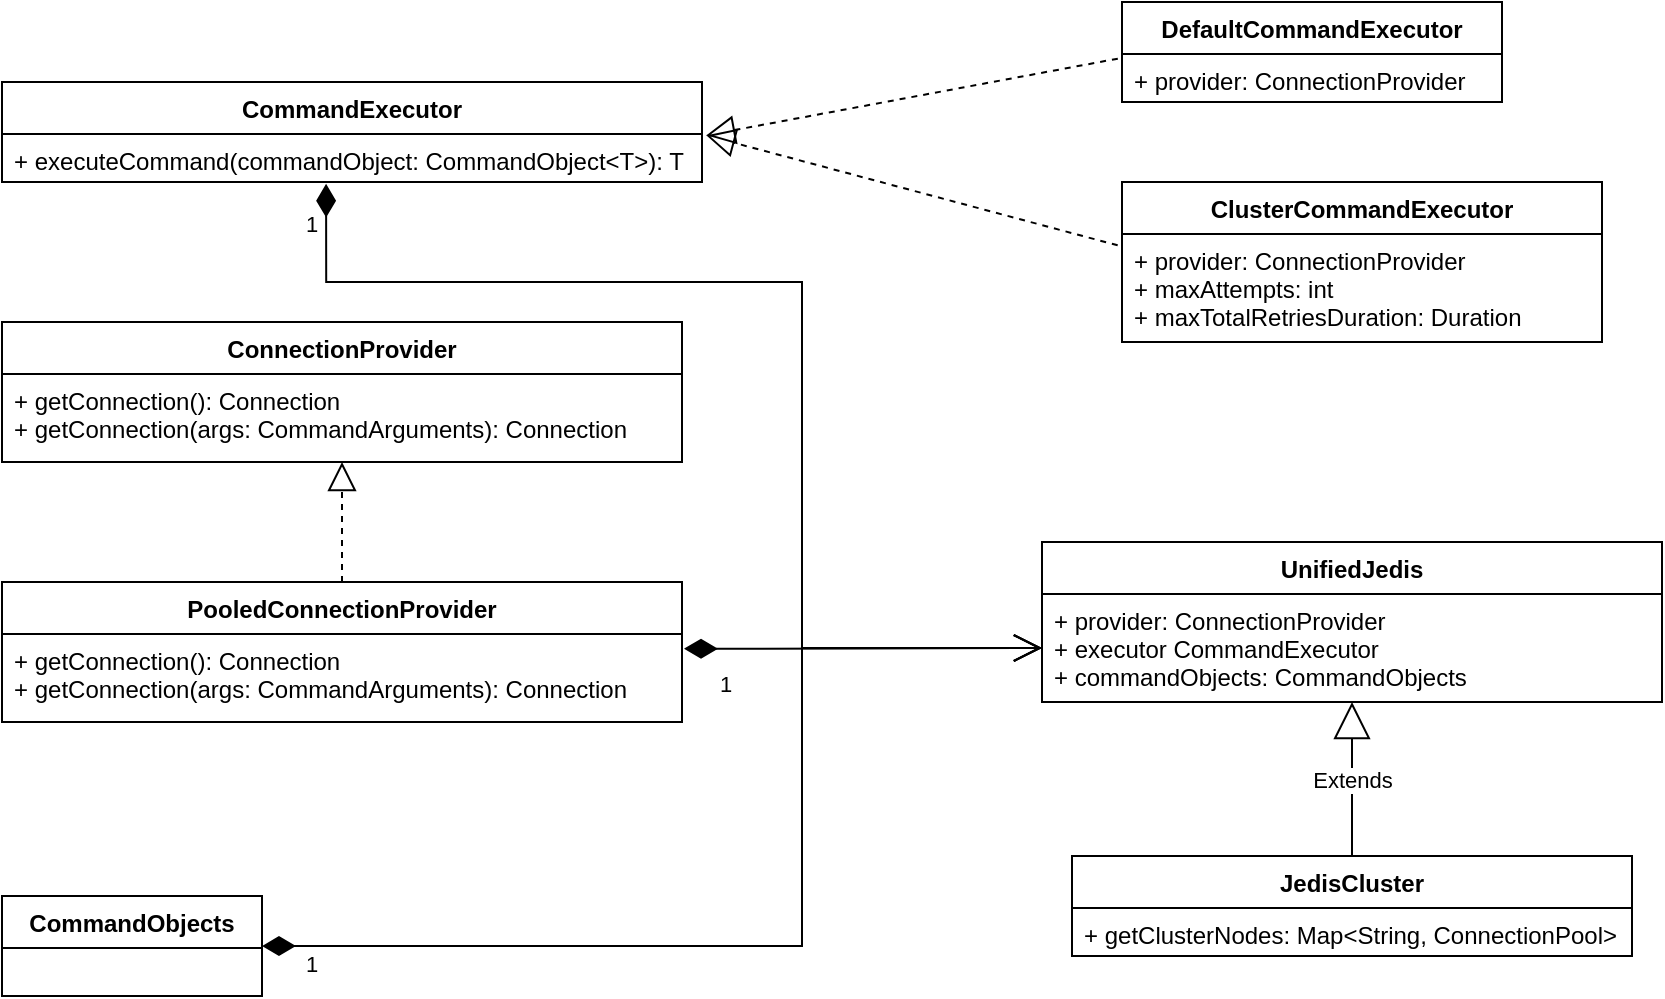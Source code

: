 <mxfile version="16.6.4" type="github">
  <diagram id="16u3QC0gG3P5N7qWQo-6" name="Page-1">
    <mxGraphModel dx="1822" dy="1240" grid="1" gridSize="10" guides="1" tooltips="1" connect="1" arrows="1" fold="1" page="1" pageScale="1" pageWidth="1169" pageHeight="827" math="0" shadow="0">
      <root>
        <mxCell id="0" />
        <mxCell id="1" parent="0" />
        <mxCell id="Vg_fdwR3Dp5vmPGhpIbs-1" value="ConnectionProvider" style="swimlane;fontStyle=1;align=center;verticalAlign=top;childLayout=stackLayout;horizontal=1;startSize=26;horizontalStack=0;resizeParent=1;resizeParentMax=0;resizeLast=0;collapsible=1;marginBottom=0;" vertex="1" parent="1">
          <mxGeometry x="120" y="560" width="340" height="70" as="geometry" />
        </mxCell>
        <mxCell id="Vg_fdwR3Dp5vmPGhpIbs-2" value="+ getConnection(): Connection&#xa;+ getConnection(args: CommandArguments): Connection" style="text;strokeColor=none;fillColor=none;align=left;verticalAlign=top;spacingLeft=4;spacingRight=4;overflow=hidden;rotatable=0;points=[[0,0.5],[1,0.5]];portConstraint=eastwest;" vertex="1" parent="Vg_fdwR3Dp5vmPGhpIbs-1">
          <mxGeometry y="26" width="340" height="44" as="geometry" />
        </mxCell>
        <mxCell id="Vg_fdwR3Dp5vmPGhpIbs-3" value="PooledConnectionProvider" style="swimlane;fontStyle=1;align=center;verticalAlign=top;childLayout=stackLayout;horizontal=1;startSize=26;horizontalStack=0;resizeParent=1;resizeParentMax=0;resizeLast=0;collapsible=1;marginBottom=0;" vertex="1" parent="1">
          <mxGeometry x="120" y="690" width="340" height="70" as="geometry" />
        </mxCell>
        <mxCell id="Vg_fdwR3Dp5vmPGhpIbs-4" value="+ getConnection(): Connection&#xa;+ getConnection(args: CommandArguments): Connection" style="text;strokeColor=none;fillColor=none;align=left;verticalAlign=top;spacingLeft=4;spacingRight=4;overflow=hidden;rotatable=0;points=[[0,0.5],[1,0.5]];portConstraint=eastwest;" vertex="1" parent="Vg_fdwR3Dp5vmPGhpIbs-3">
          <mxGeometry y="26" width="340" height="44" as="geometry" />
        </mxCell>
        <mxCell id="Vg_fdwR3Dp5vmPGhpIbs-5" value="UnifiedJedis" style="swimlane;fontStyle=1;align=center;verticalAlign=top;childLayout=stackLayout;horizontal=1;startSize=26;horizontalStack=0;resizeParent=1;resizeParentMax=0;resizeLast=0;collapsible=1;marginBottom=0;" vertex="1" parent="1">
          <mxGeometry x="640" y="670" width="310" height="80" as="geometry" />
        </mxCell>
        <mxCell id="Vg_fdwR3Dp5vmPGhpIbs-6" value="+ provider: ConnectionProvider&#xa;+ executor CommandExecutor&#xa;+ commandObjects: CommandObjects" style="text;strokeColor=none;fillColor=none;align=left;verticalAlign=top;spacingLeft=4;spacingRight=4;overflow=hidden;rotatable=0;points=[[0,0.5],[1,0.5]];portConstraint=eastwest;" vertex="1" parent="Vg_fdwR3Dp5vmPGhpIbs-5">
          <mxGeometry y="26" width="310" height="54" as="geometry" />
        </mxCell>
        <mxCell id="Vg_fdwR3Dp5vmPGhpIbs-7" value="JedisCluster" style="swimlane;fontStyle=1;align=center;verticalAlign=top;childLayout=stackLayout;horizontal=1;startSize=26;horizontalStack=0;resizeParent=1;resizeParentMax=0;resizeLast=0;collapsible=1;marginBottom=0;" vertex="1" parent="1">
          <mxGeometry x="655" y="827" width="280" height="50" as="geometry" />
        </mxCell>
        <mxCell id="Vg_fdwR3Dp5vmPGhpIbs-8" value="+ getClusterNodes: Map&lt;String, ConnectionPool&gt;" style="text;strokeColor=none;fillColor=none;align=left;verticalAlign=top;spacingLeft=4;spacingRight=4;overflow=hidden;rotatable=0;points=[[0,0.5],[1,0.5]];portConstraint=eastwest;" vertex="1" parent="Vg_fdwR3Dp5vmPGhpIbs-7">
          <mxGeometry y="26" width="280" height="24" as="geometry" />
        </mxCell>
        <mxCell id="Vg_fdwR3Dp5vmPGhpIbs-9" value="CommandExecutor" style="swimlane;fontStyle=1;align=center;verticalAlign=top;childLayout=stackLayout;horizontal=1;startSize=26;horizontalStack=0;resizeParent=1;resizeParentMax=0;resizeLast=0;collapsible=1;marginBottom=0;" vertex="1" parent="1">
          <mxGeometry x="120" y="440" width="350" height="50" as="geometry" />
        </mxCell>
        <mxCell id="Vg_fdwR3Dp5vmPGhpIbs-10" value="+ executeCommand(commandObject: CommandObject&lt;T&gt;): T&#xa;" style="text;strokeColor=none;fillColor=none;align=left;verticalAlign=top;spacingLeft=4;spacingRight=4;overflow=hidden;rotatable=0;points=[[0,0.5],[1,0.5]];portConstraint=eastwest;" vertex="1" parent="Vg_fdwR3Dp5vmPGhpIbs-9">
          <mxGeometry y="26" width="350" height="24" as="geometry" />
        </mxCell>
        <mxCell id="Vg_fdwR3Dp5vmPGhpIbs-11" value="DefaultCommandExecutor" style="swimlane;fontStyle=1;align=center;verticalAlign=top;childLayout=stackLayout;horizontal=1;startSize=26;horizontalStack=0;resizeParent=1;resizeParentMax=0;resizeLast=0;collapsible=1;marginBottom=0;" vertex="1" parent="1">
          <mxGeometry x="680" y="400" width="190" height="50" as="geometry" />
        </mxCell>
        <mxCell id="Vg_fdwR3Dp5vmPGhpIbs-12" value="+ provider: ConnectionProvider" style="text;strokeColor=none;fillColor=none;align=left;verticalAlign=top;spacingLeft=4;spacingRight=4;overflow=hidden;rotatable=0;points=[[0,0.5],[1,0.5]];portConstraint=eastwest;" vertex="1" parent="Vg_fdwR3Dp5vmPGhpIbs-11">
          <mxGeometry y="26" width="190" height="24" as="geometry" />
        </mxCell>
        <mxCell id="Vg_fdwR3Dp5vmPGhpIbs-13" value="ClusterCommandExecutor" style="swimlane;fontStyle=1;align=center;verticalAlign=top;childLayout=stackLayout;horizontal=1;startSize=26;horizontalStack=0;resizeParent=1;resizeParentMax=0;resizeLast=0;collapsible=1;marginBottom=0;" vertex="1" parent="1">
          <mxGeometry x="680" y="490" width="240" height="80" as="geometry" />
        </mxCell>
        <mxCell id="Vg_fdwR3Dp5vmPGhpIbs-14" value="+ provider: ConnectionProvider&#xa;+ maxAttempts: int&#xa;+ maxTotalRetriesDuration: Duration" style="text;strokeColor=none;fillColor=none;align=left;verticalAlign=top;spacingLeft=4;spacingRight=4;overflow=hidden;rotatable=0;points=[[0,0.5],[1,0.5]];portConstraint=eastwest;" vertex="1" parent="Vg_fdwR3Dp5vmPGhpIbs-13">
          <mxGeometry y="26" width="240" height="54" as="geometry" />
        </mxCell>
        <mxCell id="Vg_fdwR3Dp5vmPGhpIbs-15" value="" style="endArrow=block;dashed=1;endFill=0;endSize=12;html=1;rounded=0;exitX=-0.011;exitY=0.097;exitDx=0;exitDy=0;exitPerimeter=0;entryX=1.006;entryY=0.028;entryDx=0;entryDy=0;entryPerimeter=0;" edge="1" parent="1" source="Vg_fdwR3Dp5vmPGhpIbs-12" target="Vg_fdwR3Dp5vmPGhpIbs-10">
          <mxGeometry width="160" relative="1" as="geometry">
            <mxPoint x="500" y="480" as="sourcePoint" />
            <mxPoint x="660" y="480" as="targetPoint" />
          </mxGeometry>
        </mxCell>
        <mxCell id="Vg_fdwR3Dp5vmPGhpIbs-16" value="" style="endArrow=block;dashed=1;endFill=0;endSize=12;html=1;rounded=0;exitX=0.5;exitY=0;exitDx=0;exitDy=0;" edge="1" parent="1" source="Vg_fdwR3Dp5vmPGhpIbs-3">
          <mxGeometry width="160" relative="1" as="geometry">
            <mxPoint x="200" y="640" as="sourcePoint" />
            <mxPoint x="290" y="630" as="targetPoint" />
          </mxGeometry>
        </mxCell>
        <mxCell id="Vg_fdwR3Dp5vmPGhpIbs-17" value="Extends" style="endArrow=block;endSize=16;endFill=0;html=1;rounded=0;entryX=0.5;entryY=1;entryDx=0;entryDy=0;" edge="1" parent="1" source="Vg_fdwR3Dp5vmPGhpIbs-7" target="Vg_fdwR3Dp5vmPGhpIbs-5">
          <mxGeometry width="160" relative="1" as="geometry">
            <mxPoint x="670" y="940" as="sourcePoint" />
            <mxPoint x="830" y="940" as="targetPoint" />
          </mxGeometry>
        </mxCell>
        <mxCell id="Vg_fdwR3Dp5vmPGhpIbs-18" value="CommandObjects" style="swimlane;fontStyle=1;childLayout=stackLayout;horizontal=1;startSize=26;fillColor=none;horizontalStack=0;resizeParent=1;resizeParentMax=0;resizeLast=0;collapsible=1;marginBottom=0;" vertex="1" parent="1">
          <mxGeometry x="120" y="847" width="130" height="50" as="geometry" />
        </mxCell>
        <mxCell id="Vg_fdwR3Dp5vmPGhpIbs-19" value="1" style="endArrow=open;html=1;endSize=12;startArrow=diamondThin;startSize=14;startFill=1;edgeStyle=orthogonalEdgeStyle;align=left;verticalAlign=bottom;rounded=0;exitX=1;exitY=0.5;exitDx=0;exitDy=0;entryX=0;entryY=0.5;entryDx=0;entryDy=0;" edge="1" parent="1" source="Vg_fdwR3Dp5vmPGhpIbs-18" target="Vg_fdwR3Dp5vmPGhpIbs-6">
          <mxGeometry x="-0.926" y="-18" relative="1" as="geometry">
            <mxPoint x="200" y="820" as="sourcePoint" />
            <mxPoint x="360" y="820" as="targetPoint" />
            <Array as="points">
              <mxPoint x="520" y="872" />
              <mxPoint x="520" y="723" />
            </Array>
            <mxPoint as="offset" />
          </mxGeometry>
        </mxCell>
        <mxCell id="Vg_fdwR3Dp5vmPGhpIbs-20" value="1" style="endArrow=open;html=1;endSize=12;startArrow=diamondThin;startSize=14;startFill=1;edgeStyle=orthogonalEdgeStyle;align=left;verticalAlign=bottom;rounded=0;entryX=0;entryY=0.5;entryDx=0;entryDy=0;exitX=1.003;exitY=0.167;exitDx=0;exitDy=0;exitPerimeter=0;" edge="1" parent="1" source="Vg_fdwR3Dp5vmPGhpIbs-4" target="Vg_fdwR3Dp5vmPGhpIbs-6">
          <mxGeometry x="-0.823" y="-27" relative="1" as="geometry">
            <mxPoint x="500" y="660" as="sourcePoint" />
            <mxPoint x="640" y="723" as="targetPoint" />
            <Array as="points" />
            <mxPoint as="offset" />
          </mxGeometry>
        </mxCell>
        <mxCell id="Vg_fdwR3Dp5vmPGhpIbs-21" value="" style="endArrow=block;dashed=1;endFill=0;endSize=12;html=1;rounded=0;exitX=-0.009;exitY=0.105;exitDx=0;exitDy=0;exitPerimeter=0;entryX=1.006;entryY=0.028;entryDx=0;entryDy=0;entryPerimeter=0;" edge="1" parent="1" source="Vg_fdwR3Dp5vmPGhpIbs-14" target="Vg_fdwR3Dp5vmPGhpIbs-10">
          <mxGeometry width="160" relative="1" as="geometry">
            <mxPoint x="500" y="480" as="sourcePoint" />
            <mxPoint x="660" y="480" as="targetPoint" />
          </mxGeometry>
        </mxCell>
        <mxCell id="Vg_fdwR3Dp5vmPGhpIbs-22" value="1" style="endArrow=open;html=1;endSize=12;startArrow=diamondThin;startSize=14;startFill=1;edgeStyle=orthogonalEdgeStyle;align=left;verticalAlign=bottom;rounded=0;entryX=0;entryY=0.5;entryDx=0;entryDy=0;exitX=0.463;exitY=1.035;exitDx=0;exitDy=0;exitPerimeter=0;" edge="1" parent="1" source="Vg_fdwR3Dp5vmPGhpIbs-10" target="Vg_fdwR3Dp5vmPGhpIbs-6">
          <mxGeometry x="-0.901" y="-12" relative="1" as="geometry">
            <mxPoint x="310" y="550" as="sourcePoint" />
            <mxPoint x="640" y="723" as="targetPoint" />
            <Array as="points">
              <mxPoint x="282" y="540" />
              <mxPoint x="520" y="540" />
              <mxPoint x="520" y="723" />
            </Array>
            <mxPoint as="offset" />
          </mxGeometry>
        </mxCell>
      </root>
    </mxGraphModel>
  </diagram>
</mxfile>
